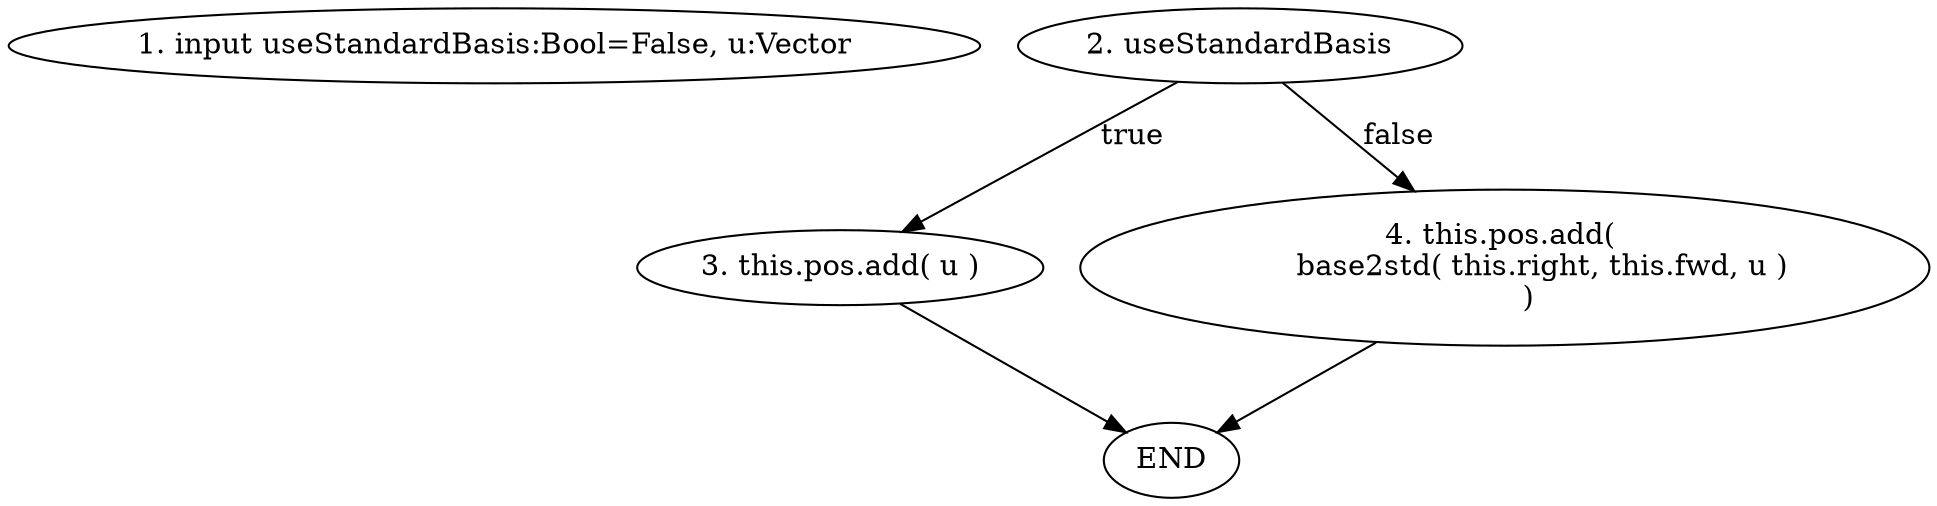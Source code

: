 digraph G{
    INP [label="1. input useStandardBasis:Bool=False, u:Vector"]
    IF[label="2. useStandardBasis"]
    SET [label="3. this.pos.add( u )"]
    ELSE [label="4. this.pos.add( 
        base2std( this.right, this.fwd, u )
     )"]
    IF -> SET [label="true"]
    IF -> ELSE [label="false"]
    ELSE -> END 
    SET -> END
}